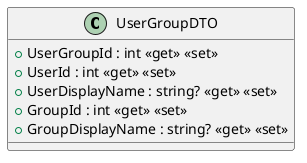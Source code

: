 @startuml
class UserGroupDTO {
    + UserGroupId : int <<get>> <<set>>
    + UserId : int <<get>> <<set>>
    + UserDisplayName : string? <<get>> <<set>>
    + GroupId : int <<get>> <<set>>
    + GroupDisplayName : string? <<get>> <<set>>
}
@enduml
